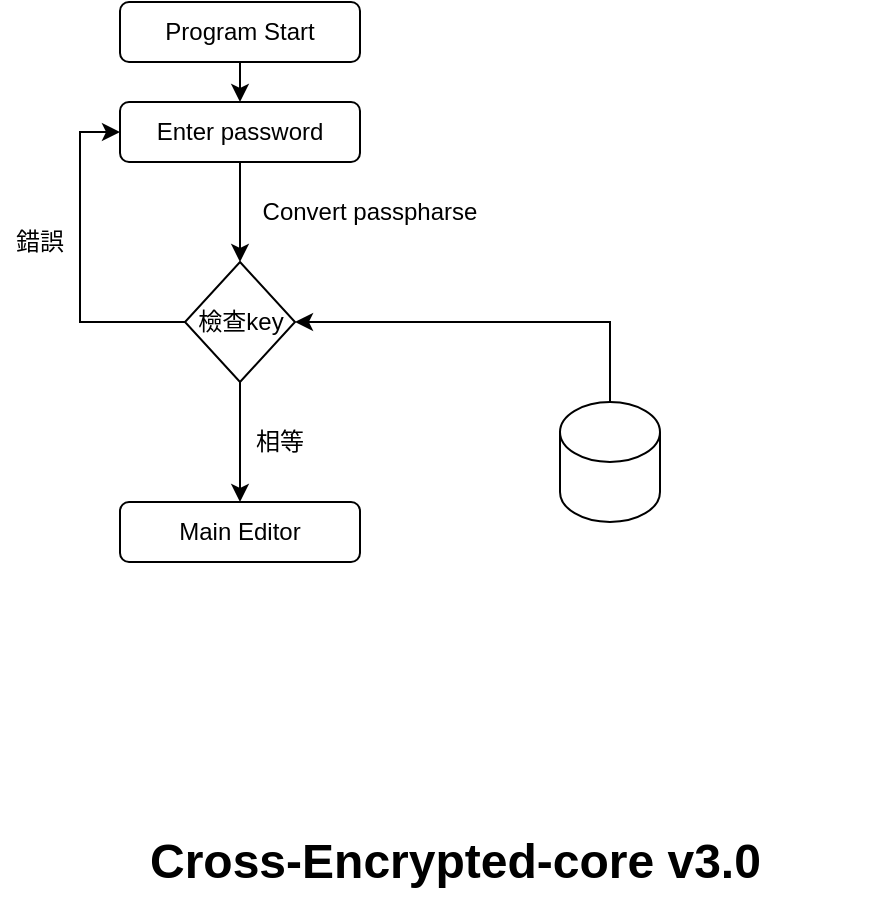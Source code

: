 <mxfile version="13.9.8" type="device"><diagram id="0oCVpbSL2Kb_wwh-yBfj" name="Page-1"><mxGraphModel dx="1038" dy="548" grid="1" gridSize="10" guides="1" tooltips="1" connect="1" arrows="1" fold="1" page="1" pageScale="1" pageWidth="827" pageHeight="1169" math="0" shadow="0"><root><mxCell id="0"/><mxCell id="1" parent="0"/><mxCell id="9LFoHfO0JWs3EKiLSk3u-3" style="edgeStyle=orthogonalEdgeStyle;rounded=0;orthogonalLoop=1;jettySize=auto;html=1;exitX=0.5;exitY=1;exitDx=0;exitDy=0;entryX=0.5;entryY=0;entryDx=0;entryDy=0;" edge="1" parent="1" source="M_joCxEDGVmQG4VX2D6_-1" target="9LFoHfO0JWs3EKiLSk3u-1"><mxGeometry relative="1" as="geometry"/></mxCell><mxCell id="M_joCxEDGVmQG4VX2D6_-1" value="Program Start" style="rounded=1;whiteSpace=wrap;html=1;" parent="1" vertex="1"><mxGeometry x="320" y="80" width="120" height="30" as="geometry"/></mxCell><mxCell id="M_joCxEDGVmQG4VX2D6_-2" value="&lt;h1&gt;Cross-Encrypted-core v3.0&lt;br&gt;&lt;/h1&gt;" style="text;html=1;strokeColor=none;fillColor=none;spacing=5;spacingTop=-20;whiteSpace=wrap;overflow=hidden;rounded=0;" parent="1" vertex="1"><mxGeometry x="330" y="490" width="370" height="40" as="geometry"/></mxCell><mxCell id="9LFoHfO0JWs3EKiLSk3u-6" style="edgeStyle=orthogonalEdgeStyle;rounded=0;orthogonalLoop=1;jettySize=auto;html=1;exitX=0.5;exitY=1;exitDx=0;exitDy=0;" edge="1" parent="1" source="9LFoHfO0JWs3EKiLSk3u-1" target="9LFoHfO0JWs3EKiLSk3u-2"><mxGeometry relative="1" as="geometry"/></mxCell><mxCell id="9LFoHfO0JWs3EKiLSk3u-1" value="Enter password" style="rounded=1;whiteSpace=wrap;html=1;" vertex="1" parent="1"><mxGeometry x="320" y="130" width="120" height="30" as="geometry"/></mxCell><mxCell id="9LFoHfO0JWs3EKiLSk3u-10" style="edgeStyle=orthogonalEdgeStyle;rounded=0;orthogonalLoop=1;jettySize=auto;html=1;exitX=0.5;exitY=1;exitDx=0;exitDy=0;entryX=0.5;entryY=0;entryDx=0;entryDy=0;" edge="1" parent="1" source="9LFoHfO0JWs3EKiLSk3u-2" target="9LFoHfO0JWs3EKiLSk3u-9"><mxGeometry relative="1" as="geometry"/></mxCell><mxCell id="9LFoHfO0JWs3EKiLSk3u-12" style="edgeStyle=orthogonalEdgeStyle;rounded=0;orthogonalLoop=1;jettySize=auto;html=1;exitX=0;exitY=0.5;exitDx=0;exitDy=0;entryX=0;entryY=0.5;entryDx=0;entryDy=0;" edge="1" parent="1" source="9LFoHfO0JWs3EKiLSk3u-2" target="9LFoHfO0JWs3EKiLSk3u-1"><mxGeometry relative="1" as="geometry"/></mxCell><mxCell id="9LFoHfO0JWs3EKiLSk3u-2" value="檢查key" style="rhombus;whiteSpace=wrap;html=1;" vertex="1" parent="1"><mxGeometry x="352.5" y="210" width="55" height="60" as="geometry"/></mxCell><mxCell id="9LFoHfO0JWs3EKiLSk3u-8" style="edgeStyle=orthogonalEdgeStyle;rounded=0;orthogonalLoop=1;jettySize=auto;html=1;exitX=0.5;exitY=0;exitDx=0;exitDy=0;exitPerimeter=0;entryX=1;entryY=0.5;entryDx=0;entryDy=0;" edge="1" parent="1" source="9LFoHfO0JWs3EKiLSk3u-4" target="9LFoHfO0JWs3EKiLSk3u-2"><mxGeometry relative="1" as="geometry"/></mxCell><mxCell id="9LFoHfO0JWs3EKiLSk3u-4" value="" style="shape=cylinder3;whiteSpace=wrap;html=1;boundedLbl=1;backgroundOutline=1;size=15;" vertex="1" parent="1"><mxGeometry x="540" y="280" width="50" height="60" as="geometry"/></mxCell><mxCell id="9LFoHfO0JWs3EKiLSk3u-7" value="Convert passpharse" style="text;html=1;strokeColor=none;fillColor=none;align=center;verticalAlign=middle;whiteSpace=wrap;rounded=0;" vertex="1" parent="1"><mxGeometry x="390" y="175" width="110" height="20" as="geometry"/></mxCell><mxCell id="9LFoHfO0JWs3EKiLSk3u-9" value="Main Editor" style="rounded=1;whiteSpace=wrap;html=1;" vertex="1" parent="1"><mxGeometry x="320" y="330" width="120" height="30" as="geometry"/></mxCell><mxCell id="9LFoHfO0JWs3EKiLSk3u-11" value="相等" style="text;html=1;strokeColor=none;fillColor=none;align=center;verticalAlign=middle;whiteSpace=wrap;rounded=0;" vertex="1" parent="1"><mxGeometry x="380" y="290" width="40" height="20" as="geometry"/></mxCell><mxCell id="9LFoHfO0JWs3EKiLSk3u-13" value="錯誤" style="text;html=1;strokeColor=none;fillColor=none;align=center;verticalAlign=middle;whiteSpace=wrap;rounded=0;" vertex="1" parent="1"><mxGeometry x="260" y="190" width="40" height="20" as="geometry"/></mxCell></root></mxGraphModel></diagram></mxfile>
